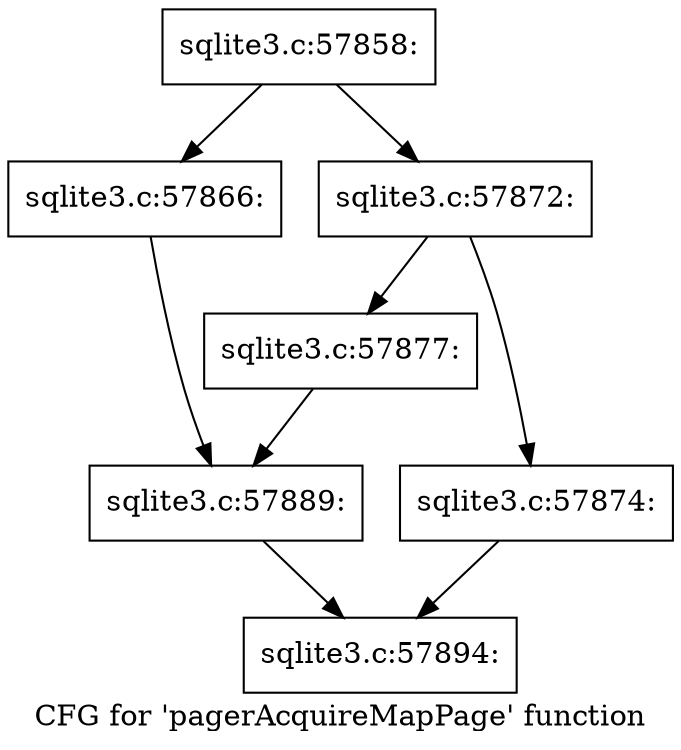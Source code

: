digraph "CFG for 'pagerAcquireMapPage' function" {
	label="CFG for 'pagerAcquireMapPage' function";

	Node0x55c0f74df1e0 [shape=record,label="{sqlite3.c:57858:}"];
	Node0x55c0f74df1e0 -> Node0x55c0f74e4840;
	Node0x55c0f74df1e0 -> Node0x55c0f74e48e0;
	Node0x55c0f74e4840 [shape=record,label="{sqlite3.c:57866:}"];
	Node0x55c0f74e4840 -> Node0x55c0f74e4890;
	Node0x55c0f74e48e0 [shape=record,label="{sqlite3.c:57872:}"];
	Node0x55c0f74e48e0 -> Node0x55c0f74e6520;
	Node0x55c0f74e48e0 -> Node0x55c0f74e6570;
	Node0x55c0f74e6520 [shape=record,label="{sqlite3.c:57874:}"];
	Node0x55c0f74e6520 -> Node0x55c0f74e0600;
	Node0x55c0f74e6570 [shape=record,label="{sqlite3.c:57877:}"];
	Node0x55c0f74e6570 -> Node0x55c0f74e4890;
	Node0x55c0f74e4890 [shape=record,label="{sqlite3.c:57889:}"];
	Node0x55c0f74e4890 -> Node0x55c0f74e0600;
	Node0x55c0f74e0600 [shape=record,label="{sqlite3.c:57894:}"];
}
